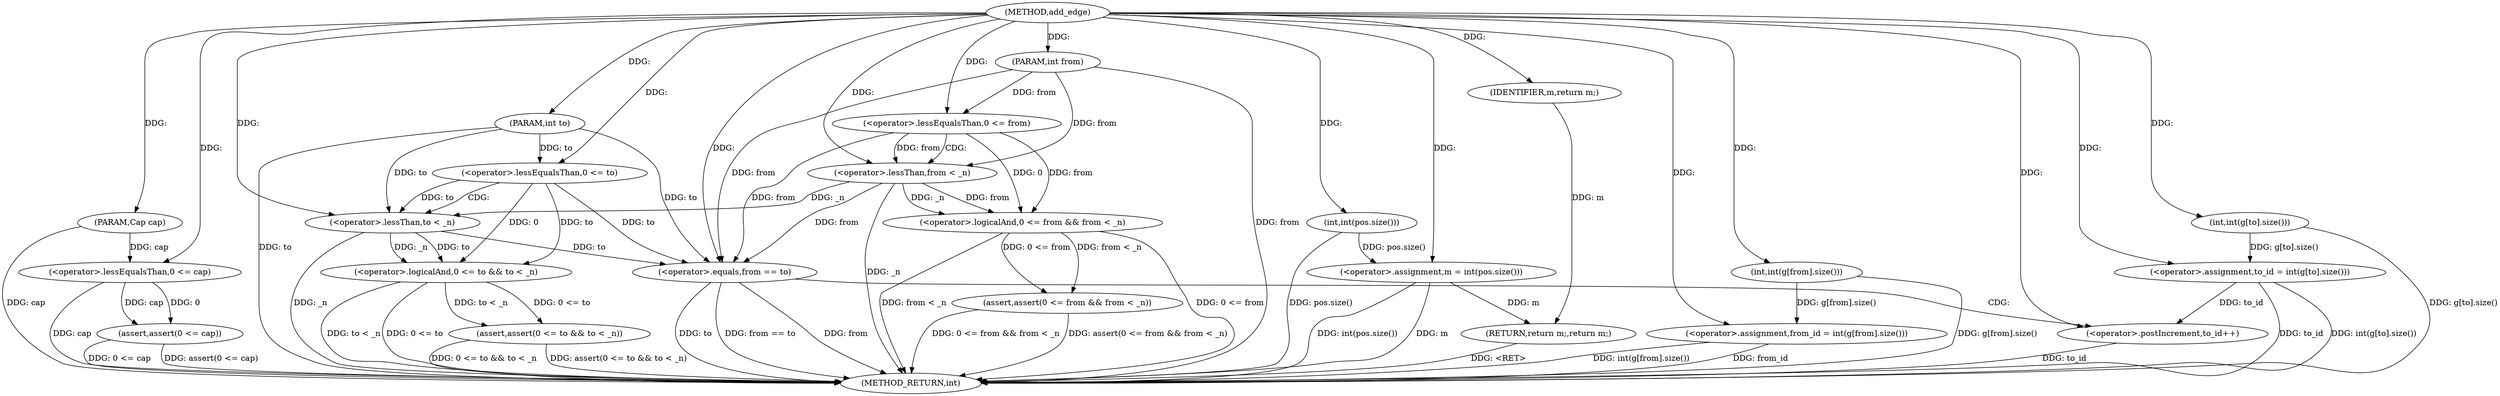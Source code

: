 digraph "add_edge" {  
"1004290" [label = "(METHOD,add_edge)" ]
"1004341" [label = "(METHOD_RETURN,int)" ]
"1004291" [label = "(PARAM,int from)" ]
"1004292" [label = "(PARAM,int to)" ]
"1004293" [label = "(PARAM,Cap cap)" ]
"1004295" [label = "(assert,assert(0 <= from && from < _n))" ]
"1004303" [label = "(assert,assert(0 <= to && to < _n))" ]
"1004311" [label = "(assert,assert(0 <= cap))" ]
"1004316" [label = "(<operator>.assignment,m = int(pos.size()))" ]
"1004322" [label = "(<operator>.assignment,from_id = int(g[from].size()))" ]
"1004327" [label = "(<operator>.assignment,to_id = int(g[to].size()))" ]
"1004339" [label = "(RETURN,return m;,return m;)" ]
"1004332" [label = "(<operator>.equals,from == to)" ]
"1004335" [label = "(<operator>.postIncrement,to_id++)" ]
"1004340" [label = "(IDENTIFIER,m,return m;)" ]
"1004296" [label = "(<operator>.logicalAnd,0 <= from && from < _n)" ]
"1004304" [label = "(<operator>.logicalAnd,0 <= to && to < _n)" ]
"1004312" [label = "(<operator>.lessEqualsThan,0 <= cap)" ]
"1004318" [label = "(int,int(pos.size()))" ]
"1004324" [label = "(int,int(g[from].size()))" ]
"1004329" [label = "(int,int(g[to].size()))" ]
"1004297" [label = "(<operator>.lessEqualsThan,0 <= from)" ]
"1004300" [label = "(<operator>.lessThan,from < _n)" ]
"1004305" [label = "(<operator>.lessEqualsThan,0 <= to)" ]
"1004308" [label = "(<operator>.lessThan,to < _n)" ]
  "1004339" -> "1004341"  [ label = "DDG: <RET>"] 
  "1004291" -> "1004341"  [ label = "DDG: from"] 
  "1004292" -> "1004341"  [ label = "DDG: to"] 
  "1004293" -> "1004341"  [ label = "DDG: cap"] 
  "1004296" -> "1004341"  [ label = "DDG: 0 <= from"] 
  "1004300" -> "1004341"  [ label = "DDG: _n"] 
  "1004296" -> "1004341"  [ label = "DDG: from < _n"] 
  "1004295" -> "1004341"  [ label = "DDG: 0 <= from && from < _n"] 
  "1004295" -> "1004341"  [ label = "DDG: assert(0 <= from && from < _n)"] 
  "1004304" -> "1004341"  [ label = "DDG: 0 <= to"] 
  "1004308" -> "1004341"  [ label = "DDG: _n"] 
  "1004304" -> "1004341"  [ label = "DDG: to < _n"] 
  "1004303" -> "1004341"  [ label = "DDG: 0 <= to && to < _n"] 
  "1004303" -> "1004341"  [ label = "DDG: assert(0 <= to && to < _n)"] 
  "1004312" -> "1004341"  [ label = "DDG: cap"] 
  "1004311" -> "1004341"  [ label = "DDG: 0 <= cap"] 
  "1004311" -> "1004341"  [ label = "DDG: assert(0 <= cap)"] 
  "1004316" -> "1004341"  [ label = "DDG: m"] 
  "1004318" -> "1004341"  [ label = "DDG: pos.size()"] 
  "1004316" -> "1004341"  [ label = "DDG: int(pos.size())"] 
  "1004322" -> "1004341"  [ label = "DDG: from_id"] 
  "1004324" -> "1004341"  [ label = "DDG: g[from].size()"] 
  "1004322" -> "1004341"  [ label = "DDG: int(g[from].size())"] 
  "1004327" -> "1004341"  [ label = "DDG: to_id"] 
  "1004329" -> "1004341"  [ label = "DDG: g[to].size()"] 
  "1004327" -> "1004341"  [ label = "DDG: int(g[to].size())"] 
  "1004332" -> "1004341"  [ label = "DDG: from"] 
  "1004332" -> "1004341"  [ label = "DDG: to"] 
  "1004332" -> "1004341"  [ label = "DDG: from == to"] 
  "1004335" -> "1004341"  [ label = "DDG: to_id"] 
  "1004290" -> "1004291"  [ label = "DDG: "] 
  "1004290" -> "1004292"  [ label = "DDG: "] 
  "1004290" -> "1004293"  [ label = "DDG: "] 
  "1004318" -> "1004316"  [ label = "DDG: pos.size()"] 
  "1004324" -> "1004322"  [ label = "DDG: g[from].size()"] 
  "1004329" -> "1004327"  [ label = "DDG: g[to].size()"] 
  "1004340" -> "1004339"  [ label = "DDG: m"] 
  "1004316" -> "1004339"  [ label = "DDG: m"] 
  "1004296" -> "1004295"  [ label = "DDG: from < _n"] 
  "1004296" -> "1004295"  [ label = "DDG: 0 <= from"] 
  "1004304" -> "1004303"  [ label = "DDG: 0 <= to"] 
  "1004304" -> "1004303"  [ label = "DDG: to < _n"] 
  "1004312" -> "1004311"  [ label = "DDG: cap"] 
  "1004312" -> "1004311"  [ label = "DDG: 0"] 
  "1004290" -> "1004316"  [ label = "DDG: "] 
  "1004290" -> "1004322"  [ label = "DDG: "] 
  "1004290" -> "1004327"  [ label = "DDG: "] 
  "1004290" -> "1004340"  [ label = "DDG: "] 
  "1004297" -> "1004296"  [ label = "DDG: 0"] 
  "1004297" -> "1004296"  [ label = "DDG: from"] 
  "1004300" -> "1004296"  [ label = "DDG: from"] 
  "1004300" -> "1004296"  [ label = "DDG: _n"] 
  "1004305" -> "1004304"  [ label = "DDG: to"] 
  "1004305" -> "1004304"  [ label = "DDG: 0"] 
  "1004308" -> "1004304"  [ label = "DDG: to"] 
  "1004308" -> "1004304"  [ label = "DDG: _n"] 
  "1004290" -> "1004312"  [ label = "DDG: "] 
  "1004293" -> "1004312"  [ label = "DDG: cap"] 
  "1004290" -> "1004318"  [ label = "DDG: "] 
  "1004290" -> "1004324"  [ label = "DDG: "] 
  "1004290" -> "1004329"  [ label = "DDG: "] 
  "1004297" -> "1004332"  [ label = "DDG: from"] 
  "1004300" -> "1004332"  [ label = "DDG: from"] 
  "1004291" -> "1004332"  [ label = "DDG: from"] 
  "1004290" -> "1004332"  [ label = "DDG: "] 
  "1004305" -> "1004332"  [ label = "DDG: to"] 
  "1004308" -> "1004332"  [ label = "DDG: to"] 
  "1004292" -> "1004332"  [ label = "DDG: to"] 
  "1004327" -> "1004335"  [ label = "DDG: to_id"] 
  "1004290" -> "1004335"  [ label = "DDG: "] 
  "1004290" -> "1004297"  [ label = "DDG: "] 
  "1004291" -> "1004297"  [ label = "DDG: from"] 
  "1004297" -> "1004300"  [ label = "DDG: from"] 
  "1004291" -> "1004300"  [ label = "DDG: from"] 
  "1004290" -> "1004300"  [ label = "DDG: "] 
  "1004290" -> "1004305"  [ label = "DDG: "] 
  "1004292" -> "1004305"  [ label = "DDG: to"] 
  "1004305" -> "1004308"  [ label = "DDG: to"] 
  "1004292" -> "1004308"  [ label = "DDG: to"] 
  "1004290" -> "1004308"  [ label = "DDG: "] 
  "1004300" -> "1004308"  [ label = "DDG: _n"] 
  "1004332" -> "1004335"  [ label = "CDG: "] 
  "1004297" -> "1004300"  [ label = "CDG: "] 
  "1004305" -> "1004308"  [ label = "CDG: "] 
}
